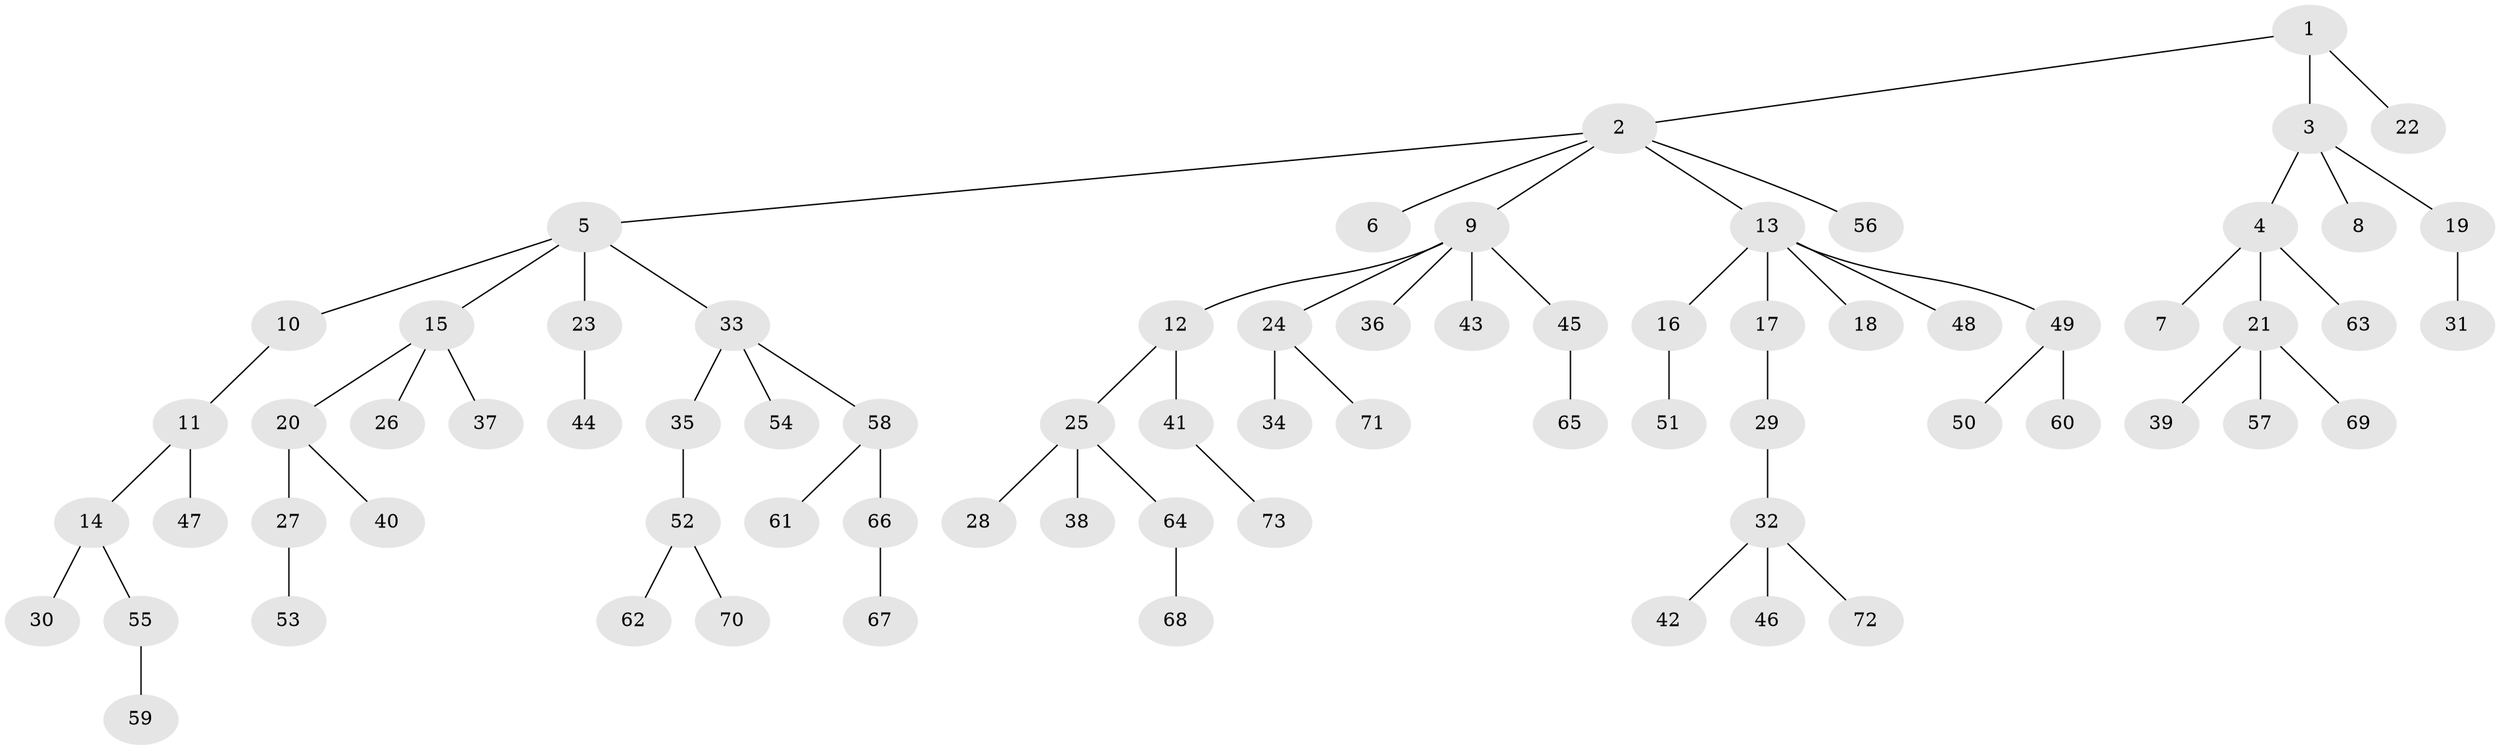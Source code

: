 // coarse degree distribution, {1: 0.6666666666666666, 4: 0.058823529411764705, 2: 0.17647058823529413, 5: 0.0392156862745098, 8: 0.0392156862745098, 10: 0.0196078431372549}
// Generated by graph-tools (version 1.1) at 2025/56/03/04/25 21:56:16]
// undirected, 73 vertices, 72 edges
graph export_dot {
graph [start="1"]
  node [color=gray90,style=filled];
  1;
  2;
  3;
  4;
  5;
  6;
  7;
  8;
  9;
  10;
  11;
  12;
  13;
  14;
  15;
  16;
  17;
  18;
  19;
  20;
  21;
  22;
  23;
  24;
  25;
  26;
  27;
  28;
  29;
  30;
  31;
  32;
  33;
  34;
  35;
  36;
  37;
  38;
  39;
  40;
  41;
  42;
  43;
  44;
  45;
  46;
  47;
  48;
  49;
  50;
  51;
  52;
  53;
  54;
  55;
  56;
  57;
  58;
  59;
  60;
  61;
  62;
  63;
  64;
  65;
  66;
  67;
  68;
  69;
  70;
  71;
  72;
  73;
  1 -- 2;
  1 -- 3;
  1 -- 22;
  2 -- 5;
  2 -- 6;
  2 -- 9;
  2 -- 13;
  2 -- 56;
  3 -- 4;
  3 -- 8;
  3 -- 19;
  4 -- 7;
  4 -- 21;
  4 -- 63;
  5 -- 10;
  5 -- 15;
  5 -- 23;
  5 -- 33;
  9 -- 12;
  9 -- 24;
  9 -- 36;
  9 -- 43;
  9 -- 45;
  10 -- 11;
  11 -- 14;
  11 -- 47;
  12 -- 25;
  12 -- 41;
  13 -- 16;
  13 -- 17;
  13 -- 18;
  13 -- 48;
  13 -- 49;
  14 -- 30;
  14 -- 55;
  15 -- 20;
  15 -- 26;
  15 -- 37;
  16 -- 51;
  17 -- 29;
  19 -- 31;
  20 -- 27;
  20 -- 40;
  21 -- 39;
  21 -- 57;
  21 -- 69;
  23 -- 44;
  24 -- 34;
  24 -- 71;
  25 -- 28;
  25 -- 38;
  25 -- 64;
  27 -- 53;
  29 -- 32;
  32 -- 42;
  32 -- 46;
  32 -- 72;
  33 -- 35;
  33 -- 54;
  33 -- 58;
  35 -- 52;
  41 -- 73;
  45 -- 65;
  49 -- 50;
  49 -- 60;
  52 -- 62;
  52 -- 70;
  55 -- 59;
  58 -- 61;
  58 -- 66;
  64 -- 68;
  66 -- 67;
}
